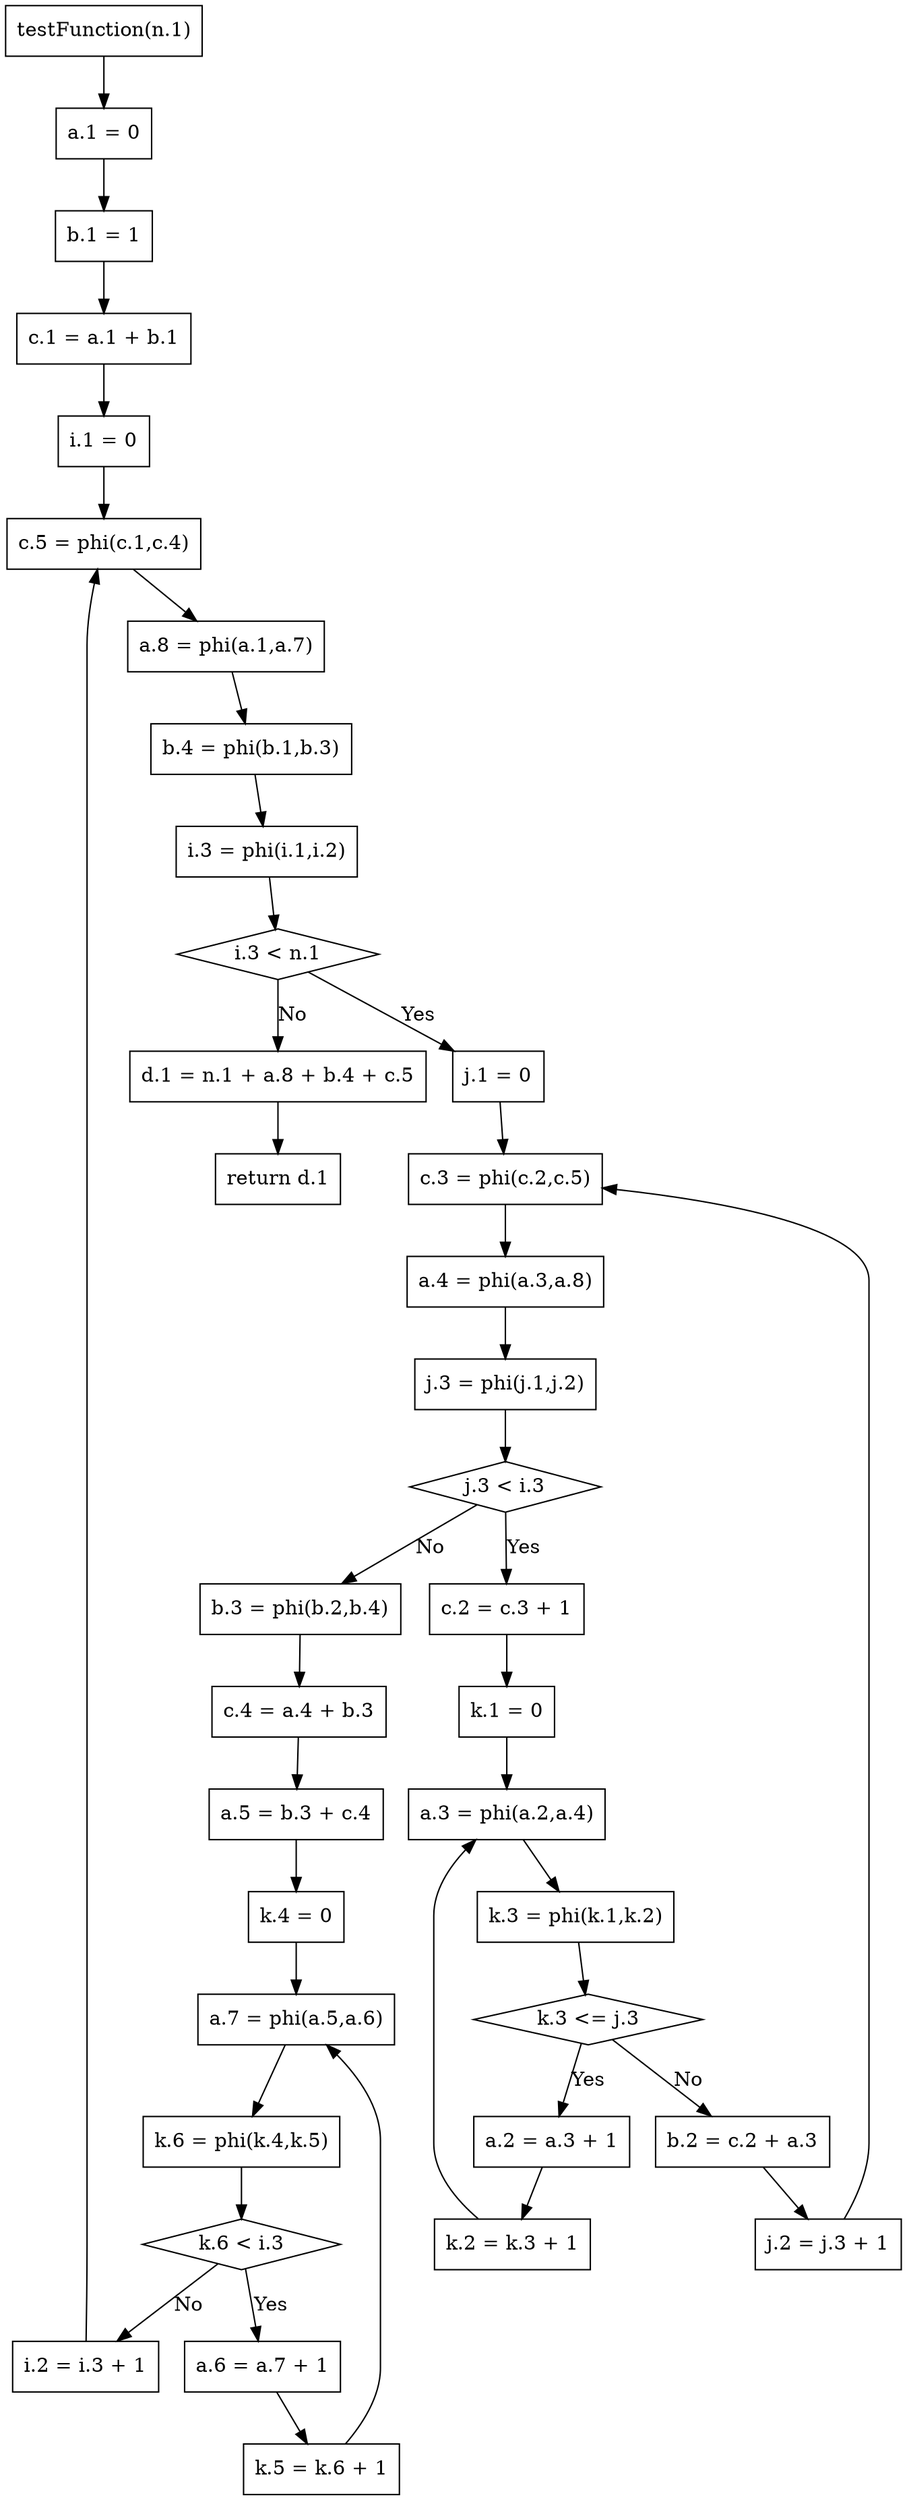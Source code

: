 digraph "gr" {
"1" ["label"="testFunction(n.1)","shape"="box"]
"2" ["label"="a.1 = 0","shape"="box"]
"3" ["label"="b.1 = 1","shape"="box"]
"4" ["label"="c.1 = a.1 + b.1","shape"="box"]
"5" ["label"="i.1 = 0","shape"="box"]

"6" ["label"="i.3 < n.1","shape"="diamond"]
"7" ["label"="i.2 = i.3 + 1","shape"="box"]

"8" ["label"="i.3 = phi(i.1,i.2)","shape"="box"]

"9" ["label"="j.1 = 0","shape"="box"]
"10" ["label"="j.3 < i.3","shape"="diamond"]
"11" ["label"="j.2 = j.3 + 1","shape"="box"]

"12" ["label"="j.3 = phi(j.1,j.2)","shape"="box"]

"13" ["label"="c.2 = c.3 + 1","shape"="box"]

"14" ["label"="k.1 = 0","shape"="box"]
"15" ["label"="k.3 <= j.3","shape"="diamond"]
"16" ["label"="k.2 = k.3 + 1","shape"="box"]

"17" ["label"="k.3 = phi(k.1,k.2)","shape"="box"]

"18" ["label"="a.2 = a.3 + 1","shape"="box"]
"19" ["label"="a.3 = phi(a.2,a.4)","shape"="box"]

"20" ["label"="b.2 = c.2 + a.3","shape"="box"]
"21" ["label"="c.3 = phi(c.2,c.5)","shape"="box"]
"22" ["label"="a.4 = phi(a.3,a.8)","shape"="box"]

"23" ["label"="b.3 = phi(b.2,b.4)","shape"="box"]
"24" ["label"="c.4 = a.4 + b.3","shape"="box"]
"25" ["label"="a.5 = b.3 + c.4","shape"="box"]

"26" ["label"="k.4 = 0","shape"="box"]
"27" ["label"="k.6 < i.3","shape"="diamond"]
"28" ["label"="k.5 = k.6 + 1","shape"="box"]

"29" ["label"="k.6 = phi(k.4,k.5)","shape"="box"]

"30" ["label"="a.6 = a.7 + 1","shape"="box"]
"31" ["label"="a.7 = phi(a.5,a.6)","shape"="box"]

"32" ["label"="c.5 = phi(c.1,c.4)","shape"="box"]
"33" ["label"="a.8 = phi(a.1,a.7)","shape"="box"]
"34" ["label"="b.4 = phi(b.1,b.3)","shape"="box"]

"35" ["label"="d.1 = n.1 + a.8 + b.4 + c.5","shape"="box"]
"36" ["label"="return d.1","shape"="box"]

"1" -> "2" ["label"=""]
"2" -> "3" ["label"=""]
"3" -> "4" ["label"=""]
"4" -> "5" ["label"=""]
"5" -> "32" ["label"=""]
"32" -> "33" ["label"=""]
"33" -> "34" ["label"=""]
"34" -> "8" ["label"=""]
"8" -> "6" ["label"=""]
"7" -> "32" ["label"=""]
"6" -> "9" ["label"="Yes"]
"6" -> "35" ["label"="No"]
"9" -> "21" ["label"=""]
"21" -> "22" ["label"=""]
"22" -> "12" ["label"=""]
"11" -> "21" ["label"=""]
"12" -> "10" ["label"=""]
"10" -> "13" ["label"="Yes"]
"10" -> "23" ["label"="No"]
"13" -> "14" ["label"=""]
"14" -> "19" ["label"=""]
"17" -> "15" ["label"=""]
"15" -> "18" ["label"="Yes"]
"15" -> "20" ["label"="No"]
"16" -> "19" ["label"=""]
"19" -> "17" ["label"=""]
"18" -> "16" ["label"=""]
"20" -> "11" ["label"=""]
"23" -> "24" ["label"=""]
"24" -> "25" ["label"=""]
"25" -> "26" ["label"=""]
"26" -> "31" ["label"=""]
"31" -> "29" ["label"=""]
"29" -> "27" ["label"=""]
"27" -> "30" ["label"="Yes"]
"27" -> "7" ["label"="No"]
"30" -> "28" ["label"=""]
"28" -> "31" ["label"=""]
"35" -> "36" ["label"=""]
}